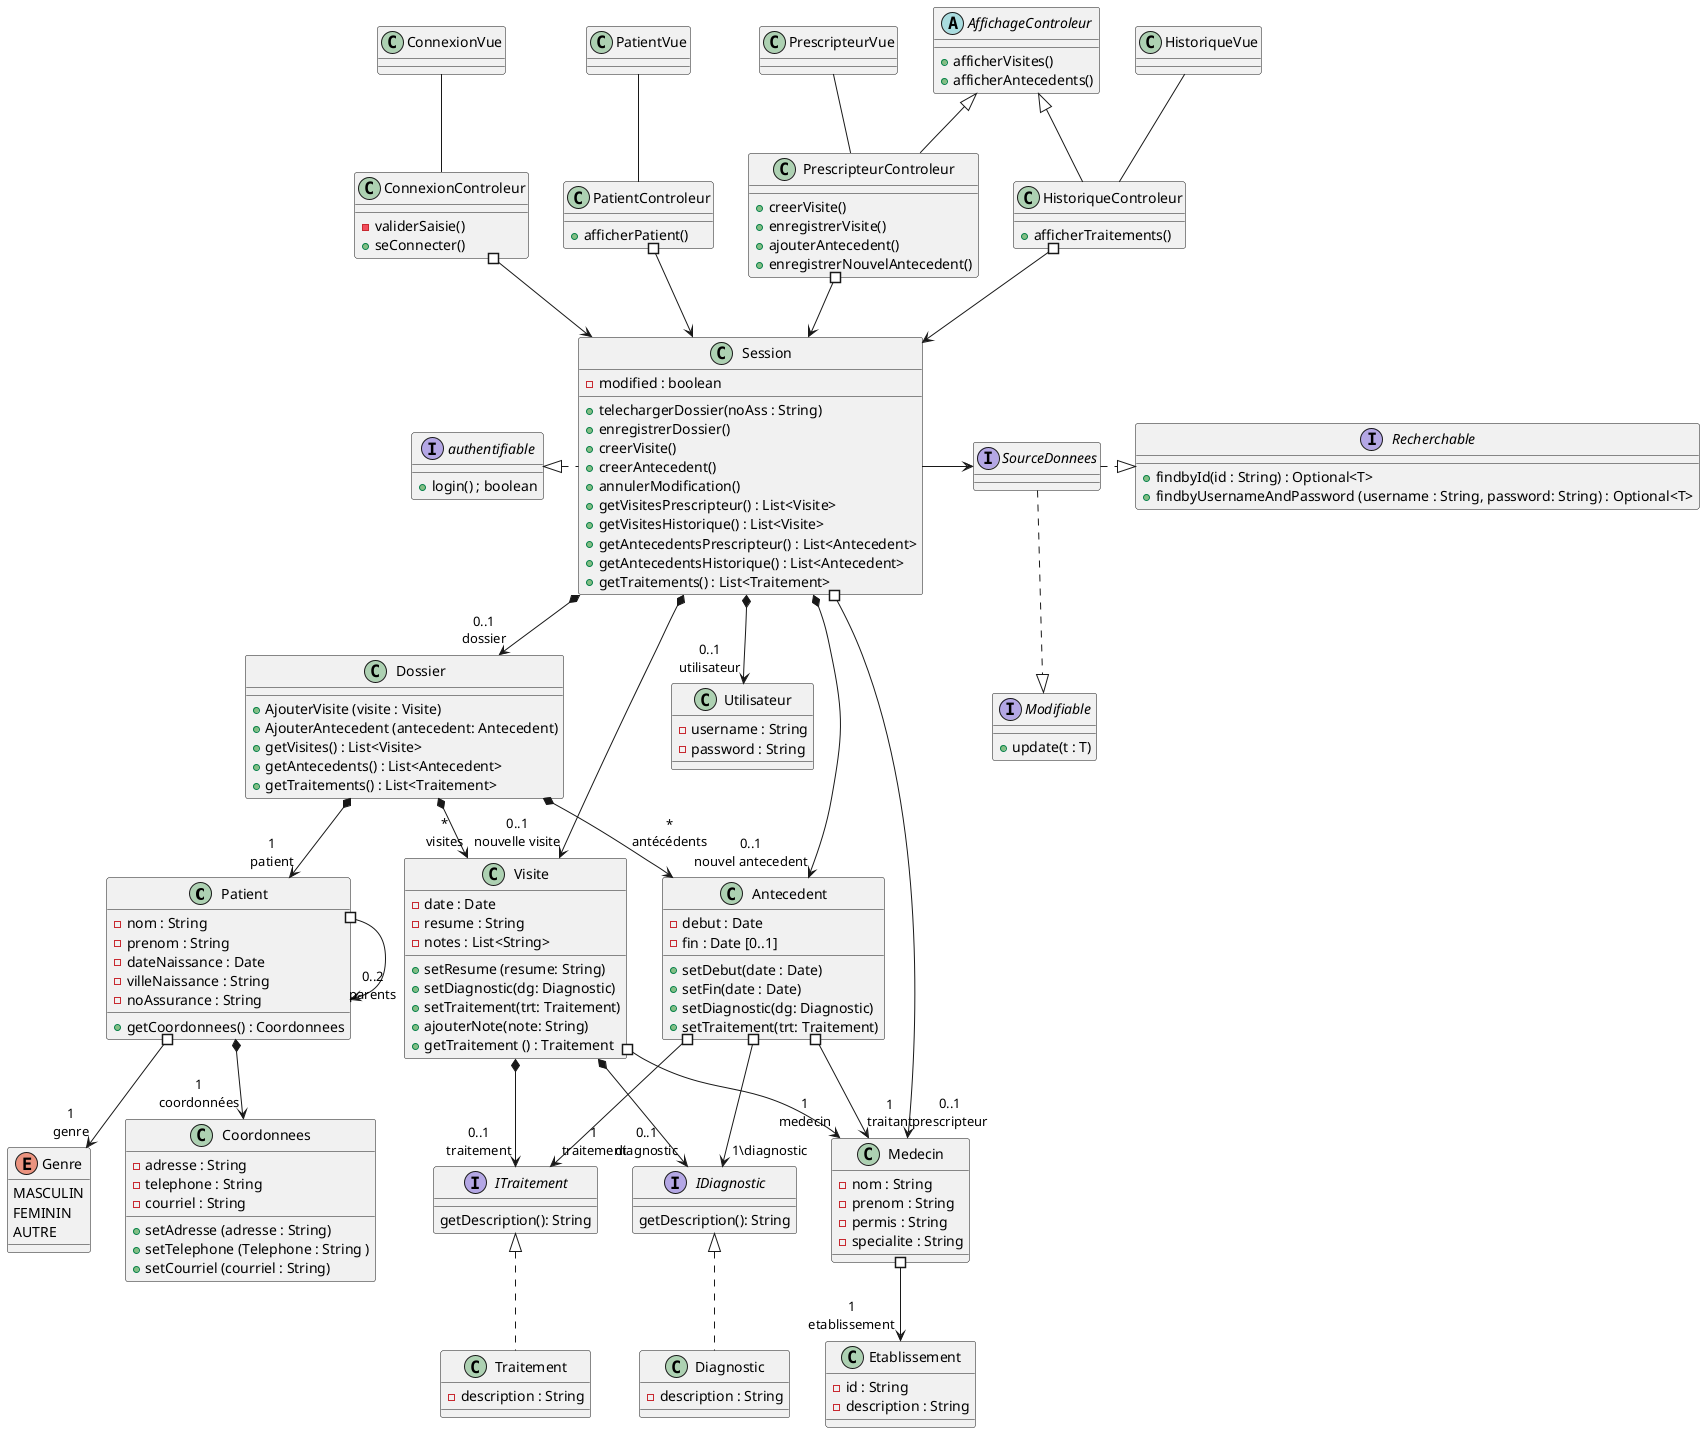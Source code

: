 @startuml

class Patient {
    - nom : String 
    - prenom : String
    - dateNaissance : Date 
    - villeNaissance : String
    - noAssurance : String
    + getCoordonnees() : Coordonnees
}

class Coordonnees {
    - adresse : String
    - telephone : String
    - courriel : String
    + setAdresse (adresse : String)
    + setTelephone (Telephone : String )
    + setCourriel (courriel : String)
}

enum Genre {
    MASCULIN
    FEMININ
    AUTRE
}

class Dossier {
    + AjouterVisite (visite : Visite)
    + AjouterAntecedent (antecedent: Antecedent)
    + getVisites() : List<Visite>
    + getAntecedents() : List<Antecedent>
    + getTraitements() : List<Traitement>
}

class Visite {
    - date : Date
    - resume : String
    - notes : List<String>
    + setResume (resume: String)
    + setDiagnostic(dg: Diagnostic)
    + setTraitement(trt: Traitement)
    + ajouterNote(note: String)
    + getTraitement () : Traitement
}

class Antecedent {
    - debut : Date
    - fin : Date [0..1]
    + setDebut(date : Date)
    + setFin(date : Date)
    + setDiagnostic(dg: Diagnostic)
    + setTraitement(trt: Traitement)
}

interface IDiagnostic {
    getDescription(): String
}

class Diagnostic {
    - description : String
}

interface ITraitement {
    getDescription(): String
}

class Traitement {
    - description : String
}

class Medecin {
    - nom : String 
    - prenom : String
    - permis : String
    - specialite : String
}

class Etablissement {
    - id : String
    - description : String
}

class Utilisateur { 
    - username : String 
    - password : String 
    } 

Interface SourceDonnees {
    
}

interface Recherchable {
    + findbyId(id : String) : Optional<T>
    + findbyUsernameAndPassword (username : String, password: String) : Optional<T>
}

interface Modifiable {
    + update(t : T)
}

class Session {
    - modified : boolean
    + telechargerDossier(noAss : String)
    + enregistrerDossier()
    + creerVisite()
    + creerAntecedent()
    + annulerModification()
    + getVisitesPrescripteur() : List<Visite>
    + getVisitesHistorique() : List<Visite>
    + getAntecedentsPrescripteur() : List<Antecedent>
    + getAntecedentsHistorique() : List<Antecedent>
    + getTraitements() : List<Traitement>
}

interface authentifiable {
    + login() ; boolean
}

class ConnexionVue {
}

class ConnexionControleur {
    - validerSaisie()
    + seConnecter()
}

class PatientVue{

}

class PrescripteurVue {

}

class HistoriqueVue {

}

class PatientControleur {
    + afficherPatient()
}

abstract class AffichageControleur{
    + afficherVisites()
    + afficherAntecedents()
}

class PrescripteurControleur {
    + creerVisite()
    + enregistrerVisite()
    + ajouterAntecedent()
    + enregistrerNouvelAntecedent()
}

class HistoriqueControleur {
    + afficherTraitements()
}

'class Main {
'    + {static} main (args : String[])
'}

Patient *--> "1\ncoordonnées" Coordonnees
Patient #--> "0..2\nparents" Patient
Patient #--> "1\ngenre" Genre

Dossier *--> "*\nvisites" Visite
Dossier *--> "*\nantécédents" Antecedent
Dossier *--> "1\npatient" Patient

Visite *--> "0..1\ndiagnostic" IDiagnostic
Visite *--> "0..1\ntraitement" ITraitement
Visite #--> "1\nmedecin" Medecin

Antecedent #--> "1\ntraitant" Medecin
Antecedent #--> "1\diagnostic" IDiagnostic
Antecedent #--> "1\ntraitement" ITraitement

IDiagnostic <|.. Diagnostic
ITraitement <|.. Traitement

Medecin #--> "1\netablissement" Etablissement



Session *--> "0..1\ndossier" Dossier

Session -> SourceDonnees
Session *--> "0..1\nnouvelle visite" Visite
Session *--> "0..1\nnouvel antecedent" Antecedent
Session *--> "0..1\nutilisateur" Utilisateur 
Session .l.|> authentifiable
Session #--> "0..1\nprescripteur" Medecin

SourceDonnees .d.|> Modifiable
SourceDonnees  .|> Recherchable


ConnexionVue -- ConnexionControleur
PatientVue --PatientControleur
PrescripteurVue -- PrescripteurControleur
HistoriqueVue -- HistoriqueControleur 

ConnexionControleur #--> Session
PatientControleur #--> Session
PrescripteurControleur #--> Session
HistoriqueControleur #--> Session


AffichageControleur <|-- PrescripteurControleur
AffichageControleur <|-- HistoriqueControleur

'Main -> ConnexionVue
'Main --> ConnexionControleur
'Main --> Session

@enduml
